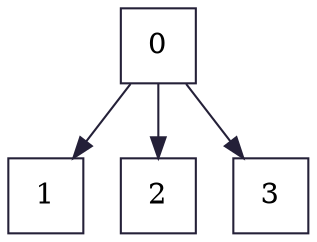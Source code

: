 digraph G {
    graph[color="#242038"]
    node[color="#242038", shape=square]
    edge[color="#242038"]
    0->1
    0->2
    0->3
}
